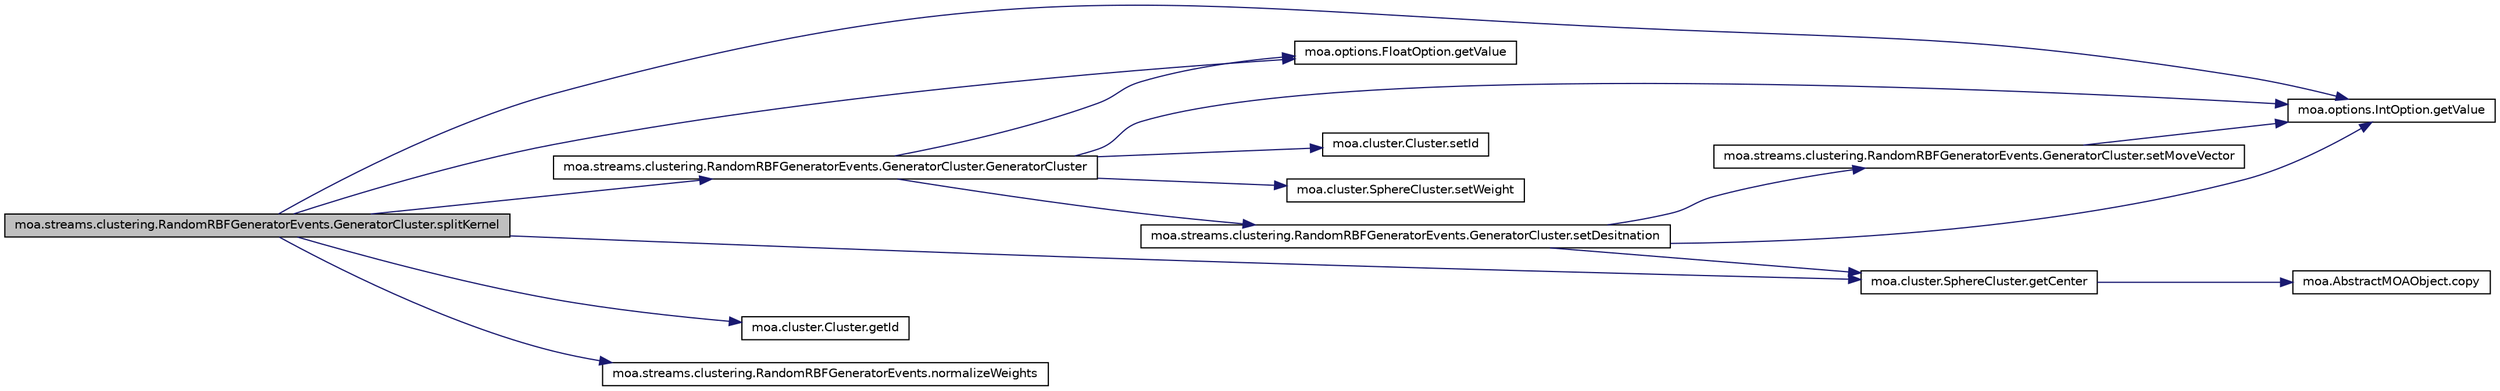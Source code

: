 digraph G
{
  edge [fontname="Helvetica",fontsize="10",labelfontname="Helvetica",labelfontsize="10"];
  node [fontname="Helvetica",fontsize="10",shape=record];
  rankdir=LR;
  Node1 [label="moa.streams.clustering.RandomRBFGeneratorEvents.GeneratorCluster.splitKernel",height=0.2,width=0.4,color="black", fillcolor="grey75", style="filled" fontcolor="black"];
  Node1 -> Node2 [color="midnightblue",fontsize="10",style="solid",fontname="Helvetica"];
  Node2 [label="moa.streams.clustering.RandomRBFGeneratorEvents.GeneratorCluster.GeneratorCluster",height=0.2,width=0.4,color="black", fillcolor="white", style="filled",URL="$classmoa_1_1streams_1_1clustering_1_1RandomRBFGeneratorEvents_1_1GeneratorCluster.html#af623b202b5a1cca064fbf77537b721f0"];
  Node2 -> Node3 [color="midnightblue",fontsize="10",style="solid",fontname="Helvetica"];
  Node3 [label="moa.options.FloatOption.getValue",height=0.2,width=0.4,color="black", fillcolor="white", style="filled",URL="$classmoa_1_1options_1_1FloatOption.html#a0e606a62f4ece232aa8f8cb04bb7f1cf"];
  Node2 -> Node4 [color="midnightblue",fontsize="10",style="solid",fontname="Helvetica"];
  Node4 [label="moa.options.IntOption.getValue",height=0.2,width=0.4,color="black", fillcolor="white", style="filled",URL="$classmoa_1_1options_1_1IntOption.html#affae8787274b44ab7616d46b8d6c831a"];
  Node2 -> Node5 [color="midnightblue",fontsize="10",style="solid",fontname="Helvetica"];
  Node5 [label="moa.streams.clustering.RandomRBFGeneratorEvents.GeneratorCluster.setDesitnation",height=0.2,width=0.4,color="black", fillcolor="white", style="filled",URL="$classmoa_1_1streams_1_1clustering_1_1RandomRBFGeneratorEvents_1_1GeneratorCluster.html#a07210af7e2d58616d53d8d84952aa9a3"];
  Node5 -> Node6 [color="midnightblue",fontsize="10",style="solid",fontname="Helvetica"];
  Node6 [label="moa.cluster.SphereCluster.getCenter",height=0.2,width=0.4,color="black", fillcolor="white", style="filled",URL="$classmoa_1_1cluster_1_1SphereCluster.html#aefb8b36adf18a65827154d4b617e867d"];
  Node6 -> Node7 [color="midnightblue",fontsize="10",style="solid",fontname="Helvetica"];
  Node7 [label="moa.AbstractMOAObject.copy",height=0.2,width=0.4,color="black", fillcolor="white", style="filled",URL="$classmoa_1_1AbstractMOAObject.html#a3a6260bd8548c1aff6ea46e49c5c52a5",tooltip="This method produces a copy of this object."];
  Node5 -> Node4 [color="midnightblue",fontsize="10",style="solid",fontname="Helvetica"];
  Node5 -> Node8 [color="midnightblue",fontsize="10",style="solid",fontname="Helvetica"];
  Node8 [label="moa.streams.clustering.RandomRBFGeneratorEvents.GeneratorCluster.setMoveVector",height=0.2,width=0.4,color="black", fillcolor="white", style="filled",URL="$classmoa_1_1streams_1_1clustering_1_1RandomRBFGeneratorEvents_1_1GeneratorCluster.html#aa08cb223ff38cd1d550e3e7f28c11d98"];
  Node8 -> Node4 [color="midnightblue",fontsize="10",style="solid",fontname="Helvetica"];
  Node2 -> Node9 [color="midnightblue",fontsize="10",style="solid",fontname="Helvetica"];
  Node9 [label="moa.cluster.Cluster.setId",height=0.2,width=0.4,color="black", fillcolor="white", style="filled",URL="$classmoa_1_1cluster_1_1Cluster.html#ab2150fa98345a6891ed070c12f9ff809"];
  Node2 -> Node10 [color="midnightblue",fontsize="10",style="solid",fontname="Helvetica"];
  Node10 [label="moa.cluster.SphereCluster.setWeight",height=0.2,width=0.4,color="black", fillcolor="white", style="filled",URL="$classmoa_1_1cluster_1_1SphereCluster.html#a24a9881c0a95e5e83db7a3319032a6b7"];
  Node1 -> Node6 [color="midnightblue",fontsize="10",style="solid",fontname="Helvetica"];
  Node1 -> Node11 [color="midnightblue",fontsize="10",style="solid",fontname="Helvetica"];
  Node11 [label="moa.cluster.Cluster.getId",height=0.2,width=0.4,color="black", fillcolor="white", style="filled",URL="$classmoa_1_1cluster_1_1Cluster.html#aec009f106ed5a6940f956a07af28ffd2"];
  Node1 -> Node4 [color="midnightblue",fontsize="10",style="solid",fontname="Helvetica"];
  Node1 -> Node3 [color="midnightblue",fontsize="10",style="solid",fontname="Helvetica"];
  Node1 -> Node12 [color="midnightblue",fontsize="10",style="solid",fontname="Helvetica"];
  Node12 [label="moa.streams.clustering.RandomRBFGeneratorEvents.normalizeWeights",height=0.2,width=0.4,color="black", fillcolor="white", style="filled",URL="$classmoa_1_1streams_1_1clustering_1_1RandomRBFGeneratorEvents.html#ad109e0499b7f03a6db383dd7433d8514"];
}
